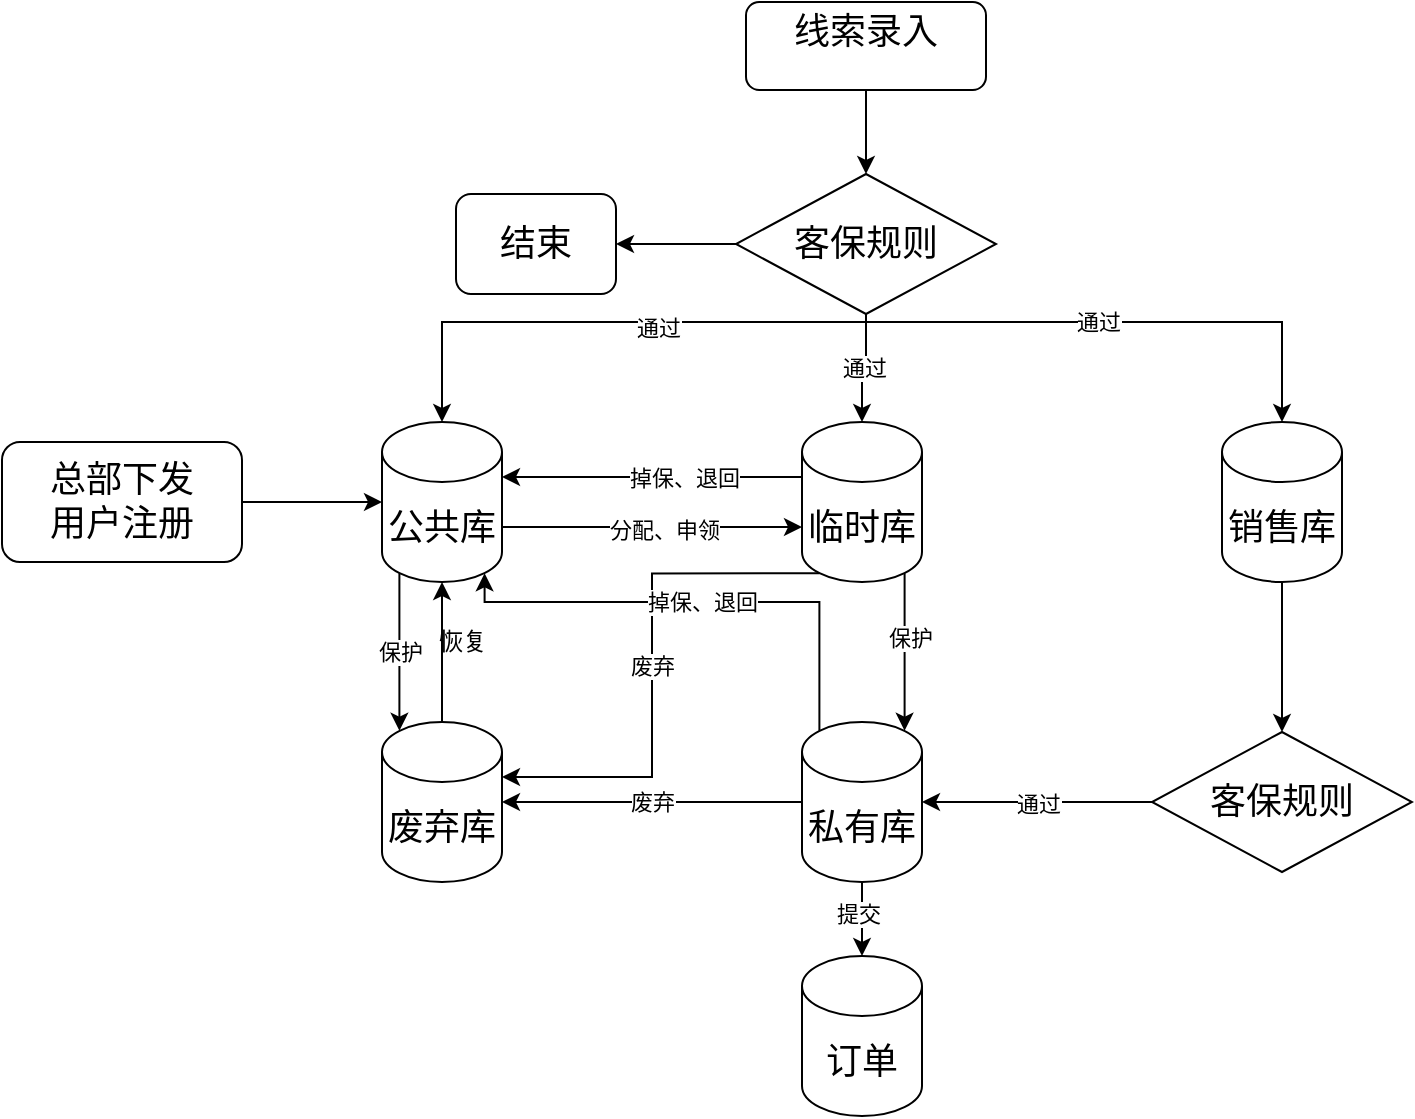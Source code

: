<mxfile version="14.2.5" type="github">
  <diagram id="C5RBs43oDa-KdzZeNtuy" name="Page-1">
    <mxGraphModel dx="1704" dy="462" grid="1" gridSize="10" guides="1" tooltips="1" connect="1" arrows="1" fold="1" page="1" pageScale="1" pageWidth="827" pageHeight="1169" math="0" shadow="0">
      <root>
        <mxCell id="WIyWlLk6GJQsqaUBKTNV-0" />
        <mxCell id="WIyWlLk6GJQsqaUBKTNV-1" parent="WIyWlLk6GJQsqaUBKTNV-0" />
        <mxCell id="jUqd8RzEbhDObsrwQc3A-8" style="edgeStyle=orthogonalEdgeStyle;rounded=0;orthogonalLoop=1;jettySize=auto;html=1;exitX=0.5;exitY=1;exitDx=0;exitDy=0;entryX=0.5;entryY=0;entryDx=0;entryDy=0;" edge="1" parent="WIyWlLk6GJQsqaUBKTNV-1" source="WIyWlLk6GJQsqaUBKTNV-3" target="jUqd8RzEbhDObsrwQc3A-3">
          <mxGeometry relative="1" as="geometry" />
        </mxCell>
        <mxCell id="WIyWlLk6GJQsqaUBKTNV-3" value="&lt;div style=&quot;text-align: justify&quot;&gt;&lt;font style=&quot;font-size: 18px&quot;&gt;线索录入&lt;/font&gt;&lt;/div&gt;&lt;div style=&quot;text-align: justify&quot;&gt;&lt;br&gt;&lt;/div&gt;" style="rounded=1;whiteSpace=wrap;html=1;fontSize=12;glass=0;strokeWidth=1;shadow=0;align=center;" parent="WIyWlLk6GJQsqaUBKTNV-1" vertex="1">
          <mxGeometry x="182" y="160" width="120" height="44" as="geometry" />
        </mxCell>
        <mxCell id="jUqd8RzEbhDObsrwQc3A-54" style="edgeStyle=orthogonalEdgeStyle;rounded=0;orthogonalLoop=1;jettySize=auto;html=1;exitX=0.5;exitY=1;exitDx=0;exitDy=0;exitPerimeter=0;entryX=0.5;entryY=0;entryDx=0;entryDy=0;" edge="1" parent="WIyWlLk6GJQsqaUBKTNV-1" source="jUqd8RzEbhDObsrwQc3A-2" target="jUqd8RzEbhDObsrwQc3A-53">
          <mxGeometry relative="1" as="geometry" />
        </mxCell>
        <mxCell id="jUqd8RzEbhDObsrwQc3A-2" value="&lt;font style=&quot;font-size: 18px&quot;&gt;销售库&lt;/font&gt;" style="shape=cylinder3;whiteSpace=wrap;html=1;boundedLbl=1;backgroundOutline=1;size=15;" vertex="1" parent="WIyWlLk6GJQsqaUBKTNV-1">
          <mxGeometry x="420" y="370" width="60" height="80" as="geometry" />
        </mxCell>
        <mxCell id="jUqd8RzEbhDObsrwQc3A-11" value="通过" style="edgeStyle=orthogonalEdgeStyle;rounded=0;orthogonalLoop=1;jettySize=auto;html=1;entryX=0.5;entryY=0;entryDx=0;entryDy=0;entryPerimeter=0;" edge="1" parent="WIyWlLk6GJQsqaUBKTNV-1" source="jUqd8RzEbhDObsrwQc3A-3" target="jUqd8RzEbhDObsrwQc3A-4">
          <mxGeometry relative="1" as="geometry" />
        </mxCell>
        <mxCell id="jUqd8RzEbhDObsrwQc3A-13" style="edgeStyle=orthogonalEdgeStyle;rounded=0;orthogonalLoop=1;jettySize=auto;html=1;entryX=0.5;entryY=0;entryDx=0;entryDy=0;entryPerimeter=0;exitX=0.5;exitY=1;exitDx=0;exitDy=0;" edge="1" parent="WIyWlLk6GJQsqaUBKTNV-1" source="jUqd8RzEbhDObsrwQc3A-3" target="jUqd8RzEbhDObsrwQc3A-5">
          <mxGeometry relative="1" as="geometry">
            <Array as="points">
              <mxPoint x="242" y="320" />
              <mxPoint x="30" y="320" />
            </Array>
          </mxGeometry>
        </mxCell>
        <mxCell id="jUqd8RzEbhDObsrwQc3A-15" value="通过" style="edgeLabel;html=1;align=center;verticalAlign=middle;resizable=0;points=[];" vertex="1" connectable="0" parent="jUqd8RzEbhDObsrwQc3A-13">
          <mxGeometry x="-0.183" y="3" relative="1" as="geometry">
            <mxPoint as="offset" />
          </mxGeometry>
        </mxCell>
        <mxCell id="jUqd8RzEbhDObsrwQc3A-19" style="edgeStyle=orthogonalEdgeStyle;rounded=0;orthogonalLoop=1;jettySize=auto;html=1;entryX=1;entryY=0.5;entryDx=0;entryDy=0;" edge="1" parent="WIyWlLk6GJQsqaUBKTNV-1" source="jUqd8RzEbhDObsrwQc3A-3" target="jUqd8RzEbhDObsrwQc3A-18">
          <mxGeometry relative="1" as="geometry" />
        </mxCell>
        <mxCell id="jUqd8RzEbhDObsrwQc3A-21" style="edgeStyle=orthogonalEdgeStyle;rounded=0;orthogonalLoop=1;jettySize=auto;html=1;entryX=0.5;entryY=0;entryDx=0;entryDy=0;entryPerimeter=0;" edge="1" parent="WIyWlLk6GJQsqaUBKTNV-1" source="jUqd8RzEbhDObsrwQc3A-3" target="jUqd8RzEbhDObsrwQc3A-2">
          <mxGeometry relative="1" as="geometry">
            <Array as="points">
              <mxPoint x="242" y="320" />
              <mxPoint x="450" y="320" />
            </Array>
          </mxGeometry>
        </mxCell>
        <mxCell id="jUqd8RzEbhDObsrwQc3A-22" value="通过" style="edgeLabel;html=1;align=center;verticalAlign=middle;resizable=0;points=[];" vertex="1" connectable="0" parent="jUqd8RzEbhDObsrwQc3A-21">
          <mxGeometry x="-0.083" relative="1" as="geometry">
            <mxPoint as="offset" />
          </mxGeometry>
        </mxCell>
        <mxCell id="jUqd8RzEbhDObsrwQc3A-3" value="&lt;font style=&quot;font-size: 18px&quot;&gt;客保规则&lt;/font&gt;" style="rhombus;whiteSpace=wrap;html=1;" vertex="1" parent="WIyWlLk6GJQsqaUBKTNV-1">
          <mxGeometry x="177" y="246" width="130" height="70" as="geometry" />
        </mxCell>
        <mxCell id="jUqd8RzEbhDObsrwQc3A-31" style="edgeStyle=orthogonalEdgeStyle;rounded=0;orthogonalLoop=1;jettySize=auto;html=1;exitX=0;exitY=0;exitDx=0;exitDy=27.5;exitPerimeter=0;entryX=1;entryY=0;entryDx=0;entryDy=27.5;entryPerimeter=0;" edge="1" parent="WIyWlLk6GJQsqaUBKTNV-1" source="jUqd8RzEbhDObsrwQc3A-4" target="jUqd8RzEbhDObsrwQc3A-5">
          <mxGeometry relative="1" as="geometry" />
        </mxCell>
        <mxCell id="jUqd8RzEbhDObsrwQc3A-33" value="掉保、退回" style="edgeLabel;html=1;align=center;verticalAlign=middle;resizable=0;points=[];" vertex="1" connectable="0" parent="jUqd8RzEbhDObsrwQc3A-31">
          <mxGeometry x="-0.213" relative="1" as="geometry">
            <mxPoint as="offset" />
          </mxGeometry>
        </mxCell>
        <mxCell id="jUqd8RzEbhDObsrwQc3A-46" style="edgeStyle=orthogonalEdgeStyle;rounded=0;orthogonalLoop=1;jettySize=auto;html=1;exitX=0.855;exitY=1;exitDx=0;exitDy=-4.35;exitPerimeter=0;entryX=0.855;entryY=0;entryDx=0;entryDy=4.35;entryPerimeter=0;" edge="1" parent="WIyWlLk6GJQsqaUBKTNV-1" source="jUqd8RzEbhDObsrwQc3A-4" target="jUqd8RzEbhDObsrwQc3A-6">
          <mxGeometry relative="1" as="geometry" />
        </mxCell>
        <mxCell id="jUqd8RzEbhDObsrwQc3A-47" value="保护" style="edgeLabel;html=1;align=center;verticalAlign=middle;resizable=0;points=[];" vertex="1" connectable="0" parent="jUqd8RzEbhDObsrwQc3A-46">
          <mxGeometry x="-0.178" y="2" relative="1" as="geometry">
            <mxPoint as="offset" />
          </mxGeometry>
        </mxCell>
        <mxCell id="jUqd8RzEbhDObsrwQc3A-49" value="废弃" style="edgeStyle=orthogonalEdgeStyle;rounded=0;orthogonalLoop=1;jettySize=auto;html=1;exitX=0.145;exitY=1;exitDx=0;exitDy=-4.35;exitPerimeter=0;entryX=1;entryY=0;entryDx=0;entryDy=27.5;entryPerimeter=0;" edge="1" parent="WIyWlLk6GJQsqaUBKTNV-1" source="jUqd8RzEbhDObsrwQc3A-4" target="jUqd8RzEbhDObsrwQc3A-25">
          <mxGeometry relative="1" as="geometry" />
        </mxCell>
        <mxCell id="jUqd8RzEbhDObsrwQc3A-4" value="&lt;font style=&quot;font-size: 18px&quot;&gt;临时库&lt;/font&gt;" style="shape=cylinder3;whiteSpace=wrap;html=1;boundedLbl=1;backgroundOutline=1;size=15;" vertex="1" parent="WIyWlLk6GJQsqaUBKTNV-1">
          <mxGeometry x="210" y="370" width="60" height="80" as="geometry" />
        </mxCell>
        <mxCell id="jUqd8RzEbhDObsrwQc3A-32" style="edgeStyle=orthogonalEdgeStyle;rounded=0;orthogonalLoop=1;jettySize=auto;html=1;exitX=1;exitY=0;exitDx=0;exitDy=52.5;exitPerimeter=0;entryX=0;entryY=0;entryDx=0;entryDy=52.5;entryPerimeter=0;" edge="1" parent="WIyWlLk6GJQsqaUBKTNV-1" source="jUqd8RzEbhDObsrwQc3A-5" target="jUqd8RzEbhDObsrwQc3A-4">
          <mxGeometry relative="1" as="geometry" />
        </mxCell>
        <mxCell id="jUqd8RzEbhDObsrwQc3A-45" value="分配、申领" style="edgeLabel;html=1;align=center;verticalAlign=middle;resizable=0;points=[];" vertex="1" connectable="0" parent="jUqd8RzEbhDObsrwQc3A-32">
          <mxGeometry x="0.08" relative="1" as="geometry">
            <mxPoint y="1" as="offset" />
          </mxGeometry>
        </mxCell>
        <mxCell id="jUqd8RzEbhDObsrwQc3A-35" value="保护" style="edgeStyle=orthogonalEdgeStyle;rounded=0;orthogonalLoop=1;jettySize=auto;html=1;exitX=0.145;exitY=1;exitDx=0;exitDy=-4.35;exitPerimeter=0;entryX=0.145;entryY=0;entryDx=0;entryDy=4.35;entryPerimeter=0;" edge="1" parent="WIyWlLk6GJQsqaUBKTNV-1" source="jUqd8RzEbhDObsrwQc3A-5" target="jUqd8RzEbhDObsrwQc3A-25">
          <mxGeometry relative="1" as="geometry" />
        </mxCell>
        <mxCell id="jUqd8RzEbhDObsrwQc3A-5" value="&lt;font style=&quot;font-size: 18px&quot;&gt;公共库&lt;/font&gt;" style="shape=cylinder3;whiteSpace=wrap;html=1;boundedLbl=1;backgroundOutline=1;size=15;" vertex="1" parent="WIyWlLk6GJQsqaUBKTNV-1">
          <mxGeometry y="370" width="60" height="80" as="geometry" />
        </mxCell>
        <mxCell id="jUqd8RzEbhDObsrwQc3A-48" value="掉保、退回" style="edgeStyle=orthogonalEdgeStyle;rounded=0;orthogonalLoop=1;jettySize=auto;html=1;exitX=0.145;exitY=0;exitDx=0;exitDy=4.35;exitPerimeter=0;entryX=0.855;entryY=1;entryDx=0;entryDy=-4.35;entryPerimeter=0;" edge="1" parent="WIyWlLk6GJQsqaUBKTNV-1" source="jUqd8RzEbhDObsrwQc3A-6" target="jUqd8RzEbhDObsrwQc3A-5">
          <mxGeometry relative="1" as="geometry">
            <Array as="points">
              <mxPoint x="219" y="460" />
              <mxPoint x="51" y="460" />
            </Array>
          </mxGeometry>
        </mxCell>
        <mxCell id="jUqd8RzEbhDObsrwQc3A-50" value="废弃" style="edgeStyle=orthogonalEdgeStyle;rounded=0;orthogonalLoop=1;jettySize=auto;html=1;exitX=0;exitY=0.5;exitDx=0;exitDy=0;exitPerimeter=0;entryX=1;entryY=0.5;entryDx=0;entryDy=0;entryPerimeter=0;" edge="1" parent="WIyWlLk6GJQsqaUBKTNV-1" source="jUqd8RzEbhDObsrwQc3A-6" target="jUqd8RzEbhDObsrwQc3A-25">
          <mxGeometry relative="1" as="geometry" />
        </mxCell>
        <mxCell id="jUqd8RzEbhDObsrwQc3A-6" value="&lt;span style=&quot;font-size: 18px&quot;&gt;私有库&lt;/span&gt;" style="shape=cylinder3;whiteSpace=wrap;html=1;boundedLbl=1;backgroundOutline=1;size=15;" vertex="1" parent="WIyWlLk6GJQsqaUBKTNV-1">
          <mxGeometry x="210" y="520" width="60" height="80" as="geometry" />
        </mxCell>
        <mxCell id="jUqd8RzEbhDObsrwQc3A-18" value="&lt;font style=&quot;font-size: 18px&quot;&gt;结束&lt;/font&gt;" style="rounded=1;whiteSpace=wrap;html=1;" vertex="1" parent="WIyWlLk6GJQsqaUBKTNV-1">
          <mxGeometry x="37" y="256" width="80" height="50" as="geometry" />
        </mxCell>
        <mxCell id="jUqd8RzEbhDObsrwQc3A-43" style="edgeStyle=orthogonalEdgeStyle;rounded=0;orthogonalLoop=1;jettySize=auto;html=1;exitX=0.5;exitY=1;exitDx=0;exitDy=0;exitPerimeter=0;entryX=0.5;entryY=0;entryDx=0;entryDy=0;entryPerimeter=0;" edge="1" parent="WIyWlLk6GJQsqaUBKTNV-1" source="jUqd8RzEbhDObsrwQc3A-6" target="jUqd8RzEbhDObsrwQc3A-42">
          <mxGeometry relative="1" as="geometry" />
        </mxCell>
        <mxCell id="jUqd8RzEbhDObsrwQc3A-51" value="提交" style="edgeLabel;html=1;align=center;verticalAlign=middle;resizable=0;points=[];" vertex="1" connectable="0" parent="jUqd8RzEbhDObsrwQc3A-43">
          <mxGeometry x="-0.171" y="-2" relative="1" as="geometry">
            <mxPoint as="offset" />
          </mxGeometry>
        </mxCell>
        <mxCell id="jUqd8RzEbhDObsrwQc3A-52" value="" style="edgeStyle=orthogonalEdgeStyle;rounded=0;orthogonalLoop=1;jettySize=auto;html=1;exitX=0.5;exitY=0;exitDx=0;exitDy=0;exitPerimeter=0;entryX=0.5;entryY=1;entryDx=0;entryDy=0;entryPerimeter=0;" edge="1" parent="WIyWlLk6GJQsqaUBKTNV-1">
          <mxGeometry relative="1" as="geometry">
            <mxPoint x="30" y="520" as="sourcePoint" />
            <mxPoint x="30" y="450" as="targetPoint" />
            <Array as="points">
              <mxPoint x="30" y="490" />
              <mxPoint x="30" y="490" />
            </Array>
          </mxGeometry>
        </mxCell>
        <mxCell id="jUqd8RzEbhDObsrwQc3A-25" value="&lt;font style=&quot;font-size: 18px&quot;&gt;废弃库&lt;/font&gt;" style="shape=cylinder3;whiteSpace=wrap;html=1;boundedLbl=1;backgroundOutline=1;size=15;" vertex="1" parent="WIyWlLk6GJQsqaUBKTNV-1">
          <mxGeometry y="520" width="60" height="80" as="geometry" />
        </mxCell>
        <mxCell id="jUqd8RzEbhDObsrwQc3A-42" value="&lt;span style=&quot;font-size: 18px&quot;&gt;订单&lt;/span&gt;" style="shape=cylinder3;whiteSpace=wrap;html=1;boundedLbl=1;backgroundOutline=1;size=15;" vertex="1" parent="WIyWlLk6GJQsqaUBKTNV-1">
          <mxGeometry x="210" y="637" width="60" height="80" as="geometry" />
        </mxCell>
        <mxCell id="jUqd8RzEbhDObsrwQc3A-55" style="edgeStyle=orthogonalEdgeStyle;rounded=0;orthogonalLoop=1;jettySize=auto;html=1;exitX=0;exitY=0.5;exitDx=0;exitDy=0;entryX=1;entryY=0.5;entryDx=0;entryDy=0;entryPerimeter=0;" edge="1" parent="WIyWlLk6GJQsqaUBKTNV-1" source="jUqd8RzEbhDObsrwQc3A-53" target="jUqd8RzEbhDObsrwQc3A-6">
          <mxGeometry relative="1" as="geometry" />
        </mxCell>
        <mxCell id="jUqd8RzEbhDObsrwQc3A-57" value="通过" style="edgeLabel;html=1;align=center;verticalAlign=middle;resizable=0;points=[];" vertex="1" connectable="0" parent="jUqd8RzEbhDObsrwQc3A-55">
          <mxGeometry x="-0.009" y="1" relative="1" as="geometry">
            <mxPoint as="offset" />
          </mxGeometry>
        </mxCell>
        <mxCell id="jUqd8RzEbhDObsrwQc3A-53" value="&lt;font style=&quot;font-size: 18px&quot;&gt;客保规则&lt;/font&gt;" style="rhombus;whiteSpace=wrap;html=1;" vertex="1" parent="WIyWlLk6GJQsqaUBKTNV-1">
          <mxGeometry x="385" y="525" width="130" height="70" as="geometry" />
        </mxCell>
        <mxCell id="jUqd8RzEbhDObsrwQc3A-58" value="恢复" style="text;html=1;align=center;verticalAlign=middle;resizable=0;points=[];autosize=1;" vertex="1" parent="WIyWlLk6GJQsqaUBKTNV-1">
          <mxGeometry x="20" y="470" width="40" height="20" as="geometry" />
        </mxCell>
        <mxCell id="jUqd8RzEbhDObsrwQc3A-60" style="edgeStyle=orthogonalEdgeStyle;rounded=0;orthogonalLoop=1;jettySize=auto;html=1;exitX=1;exitY=0.5;exitDx=0;exitDy=0;entryX=0;entryY=0.5;entryDx=0;entryDy=0;entryPerimeter=0;" edge="1" parent="WIyWlLk6GJQsqaUBKTNV-1" source="jUqd8RzEbhDObsrwQc3A-59" target="jUqd8RzEbhDObsrwQc3A-5">
          <mxGeometry relative="1" as="geometry" />
        </mxCell>
        <mxCell id="jUqd8RzEbhDObsrwQc3A-59" value="&lt;font style=&quot;font-size: 18px&quot;&gt;总部下发&lt;br&gt;用户注册&lt;/font&gt;" style="rounded=1;whiteSpace=wrap;html=1;" vertex="1" parent="WIyWlLk6GJQsqaUBKTNV-1">
          <mxGeometry x="-190" y="380" width="120" height="60" as="geometry" />
        </mxCell>
      </root>
    </mxGraphModel>
  </diagram>
</mxfile>

